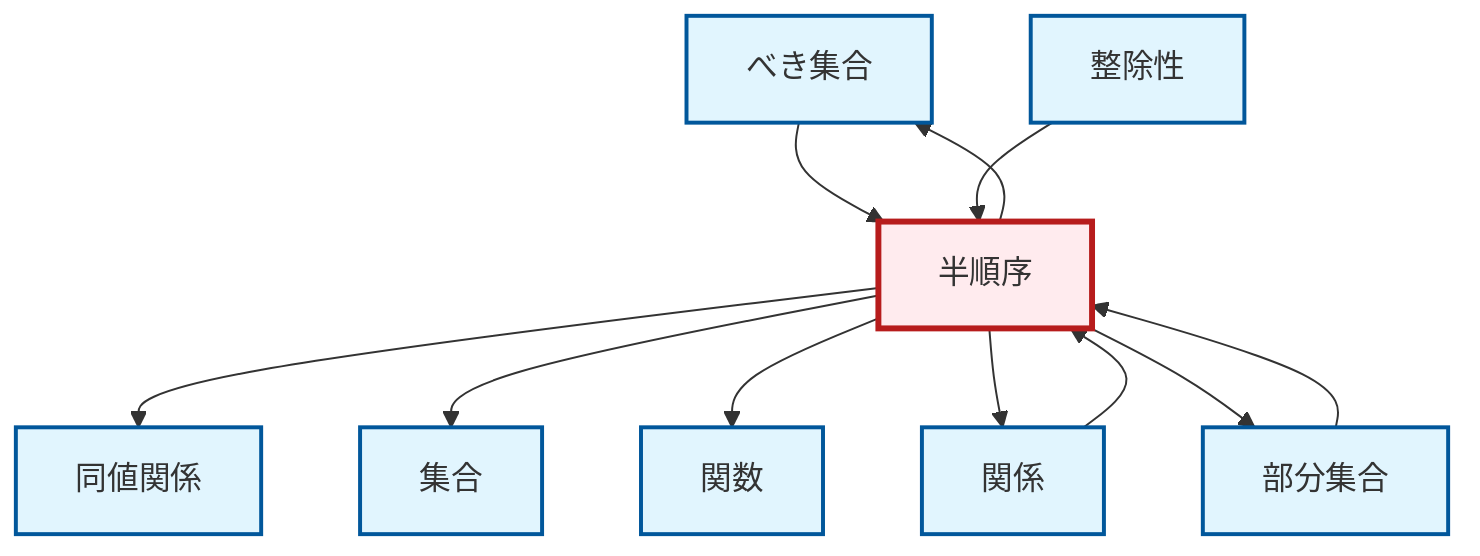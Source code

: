 graph TD
    classDef definition fill:#e1f5fe,stroke:#01579b,stroke-width:2px
    classDef theorem fill:#f3e5f5,stroke:#4a148c,stroke-width:2px
    classDef axiom fill:#fff3e0,stroke:#e65100,stroke-width:2px
    classDef example fill:#e8f5e9,stroke:#1b5e20,stroke-width:2px
    classDef current fill:#ffebee,stroke:#b71c1c,stroke-width:3px
    def-power-set["べき集合"]:::definition
    def-partial-order["半順序"]:::definition
    def-subset["部分集合"]:::definition
    def-function["関数"]:::definition
    def-relation["関係"]:::definition
    def-divisibility["整除性"]:::definition
    def-equivalence-relation["同値関係"]:::definition
    def-set["集合"]:::definition
    def-subset --> def-partial-order
    def-partial-order --> def-equivalence-relation
    def-partial-order --> def-power-set
    def-power-set --> def-partial-order
    def-divisibility --> def-partial-order
    def-partial-order --> def-set
    def-partial-order --> def-function
    def-partial-order --> def-relation
    def-partial-order --> def-subset
    def-relation --> def-partial-order
    class def-partial-order current